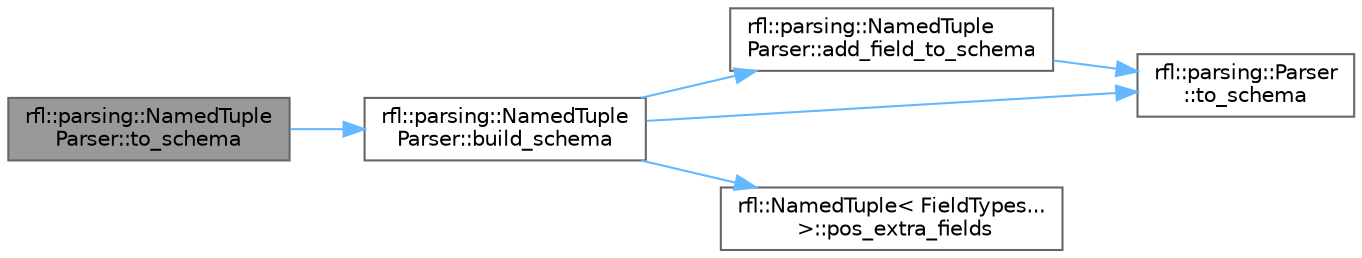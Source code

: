 digraph "rfl::parsing::NamedTupleParser::to_schema"
{
 // LATEX_PDF_SIZE
  bgcolor="transparent";
  edge [fontname=Helvetica,fontsize=10,labelfontname=Helvetica,labelfontsize=10];
  node [fontname=Helvetica,fontsize=10,shape=box,height=0.2,width=0.4];
  rankdir="LR";
  Node1 [id="Node000001",label="rfl::parsing::NamedTuple\lParser::to_schema",height=0.2,width=0.4,color="gray40", fillcolor="grey60", style="filled", fontcolor="black",tooltip=" "];
  Node1 -> Node2 [id="edge1_Node000001_Node000002",color="steelblue1",style="solid",tooltip=" "];
  Node2 [id="Node000002",label="rfl::parsing::NamedTuple\lParser::build_schema",height=0.2,width=0.4,color="grey40", fillcolor="white", style="filled",URL="$structrfl_1_1parsing_1_1_named_tuple_parser.html#a65dc57b15f86f56bbc83b2019b003b11",tooltip=" "];
  Node2 -> Node3 [id="edge2_Node000002_Node000003",color="steelblue1",style="solid",tooltip=" "];
  Node3 [id="Node000003",label="rfl::parsing::NamedTuple\lParser::add_field_to_schema",height=0.2,width=0.4,color="grey40", fillcolor="white", style="filled",URL="$structrfl_1_1parsing_1_1_named_tuple_parser.html#af2d73df6ccb0c9fc54edcb73d14af99b",tooltip=" "];
  Node3 -> Node4 [id="edge3_Node000003_Node000004",color="steelblue1",style="solid",tooltip=" "];
  Node4 [id="Node000004",label="rfl::parsing::Parser\l::to_schema",height=0.2,width=0.4,color="grey40", fillcolor="white", style="filled",URL="$structrfl_1_1parsing_1_1_parser.html#a1dafff3e2ac5cc6e4cf8472870a2481f",tooltip="Generates a schema for the underlying type."];
  Node2 -> Node5 [id="edge4_Node000002_Node000005",color="steelblue1",style="solid",tooltip=" "];
  Node5 [id="Node000005",label="rfl::NamedTuple\< FieldTypes...\l \>::pos_extra_fields",height=0.2,width=0.4,color="grey40", fillcolor="white", style="filled",URL="$classrfl_1_1_named_tuple.html#a6aab0ca6fd1d7f3ee67a4a60cf2742ba",tooltip=" "];
  Node2 -> Node4 [id="edge5_Node000002_Node000004",color="steelblue1",style="solid",tooltip=" "];
}
